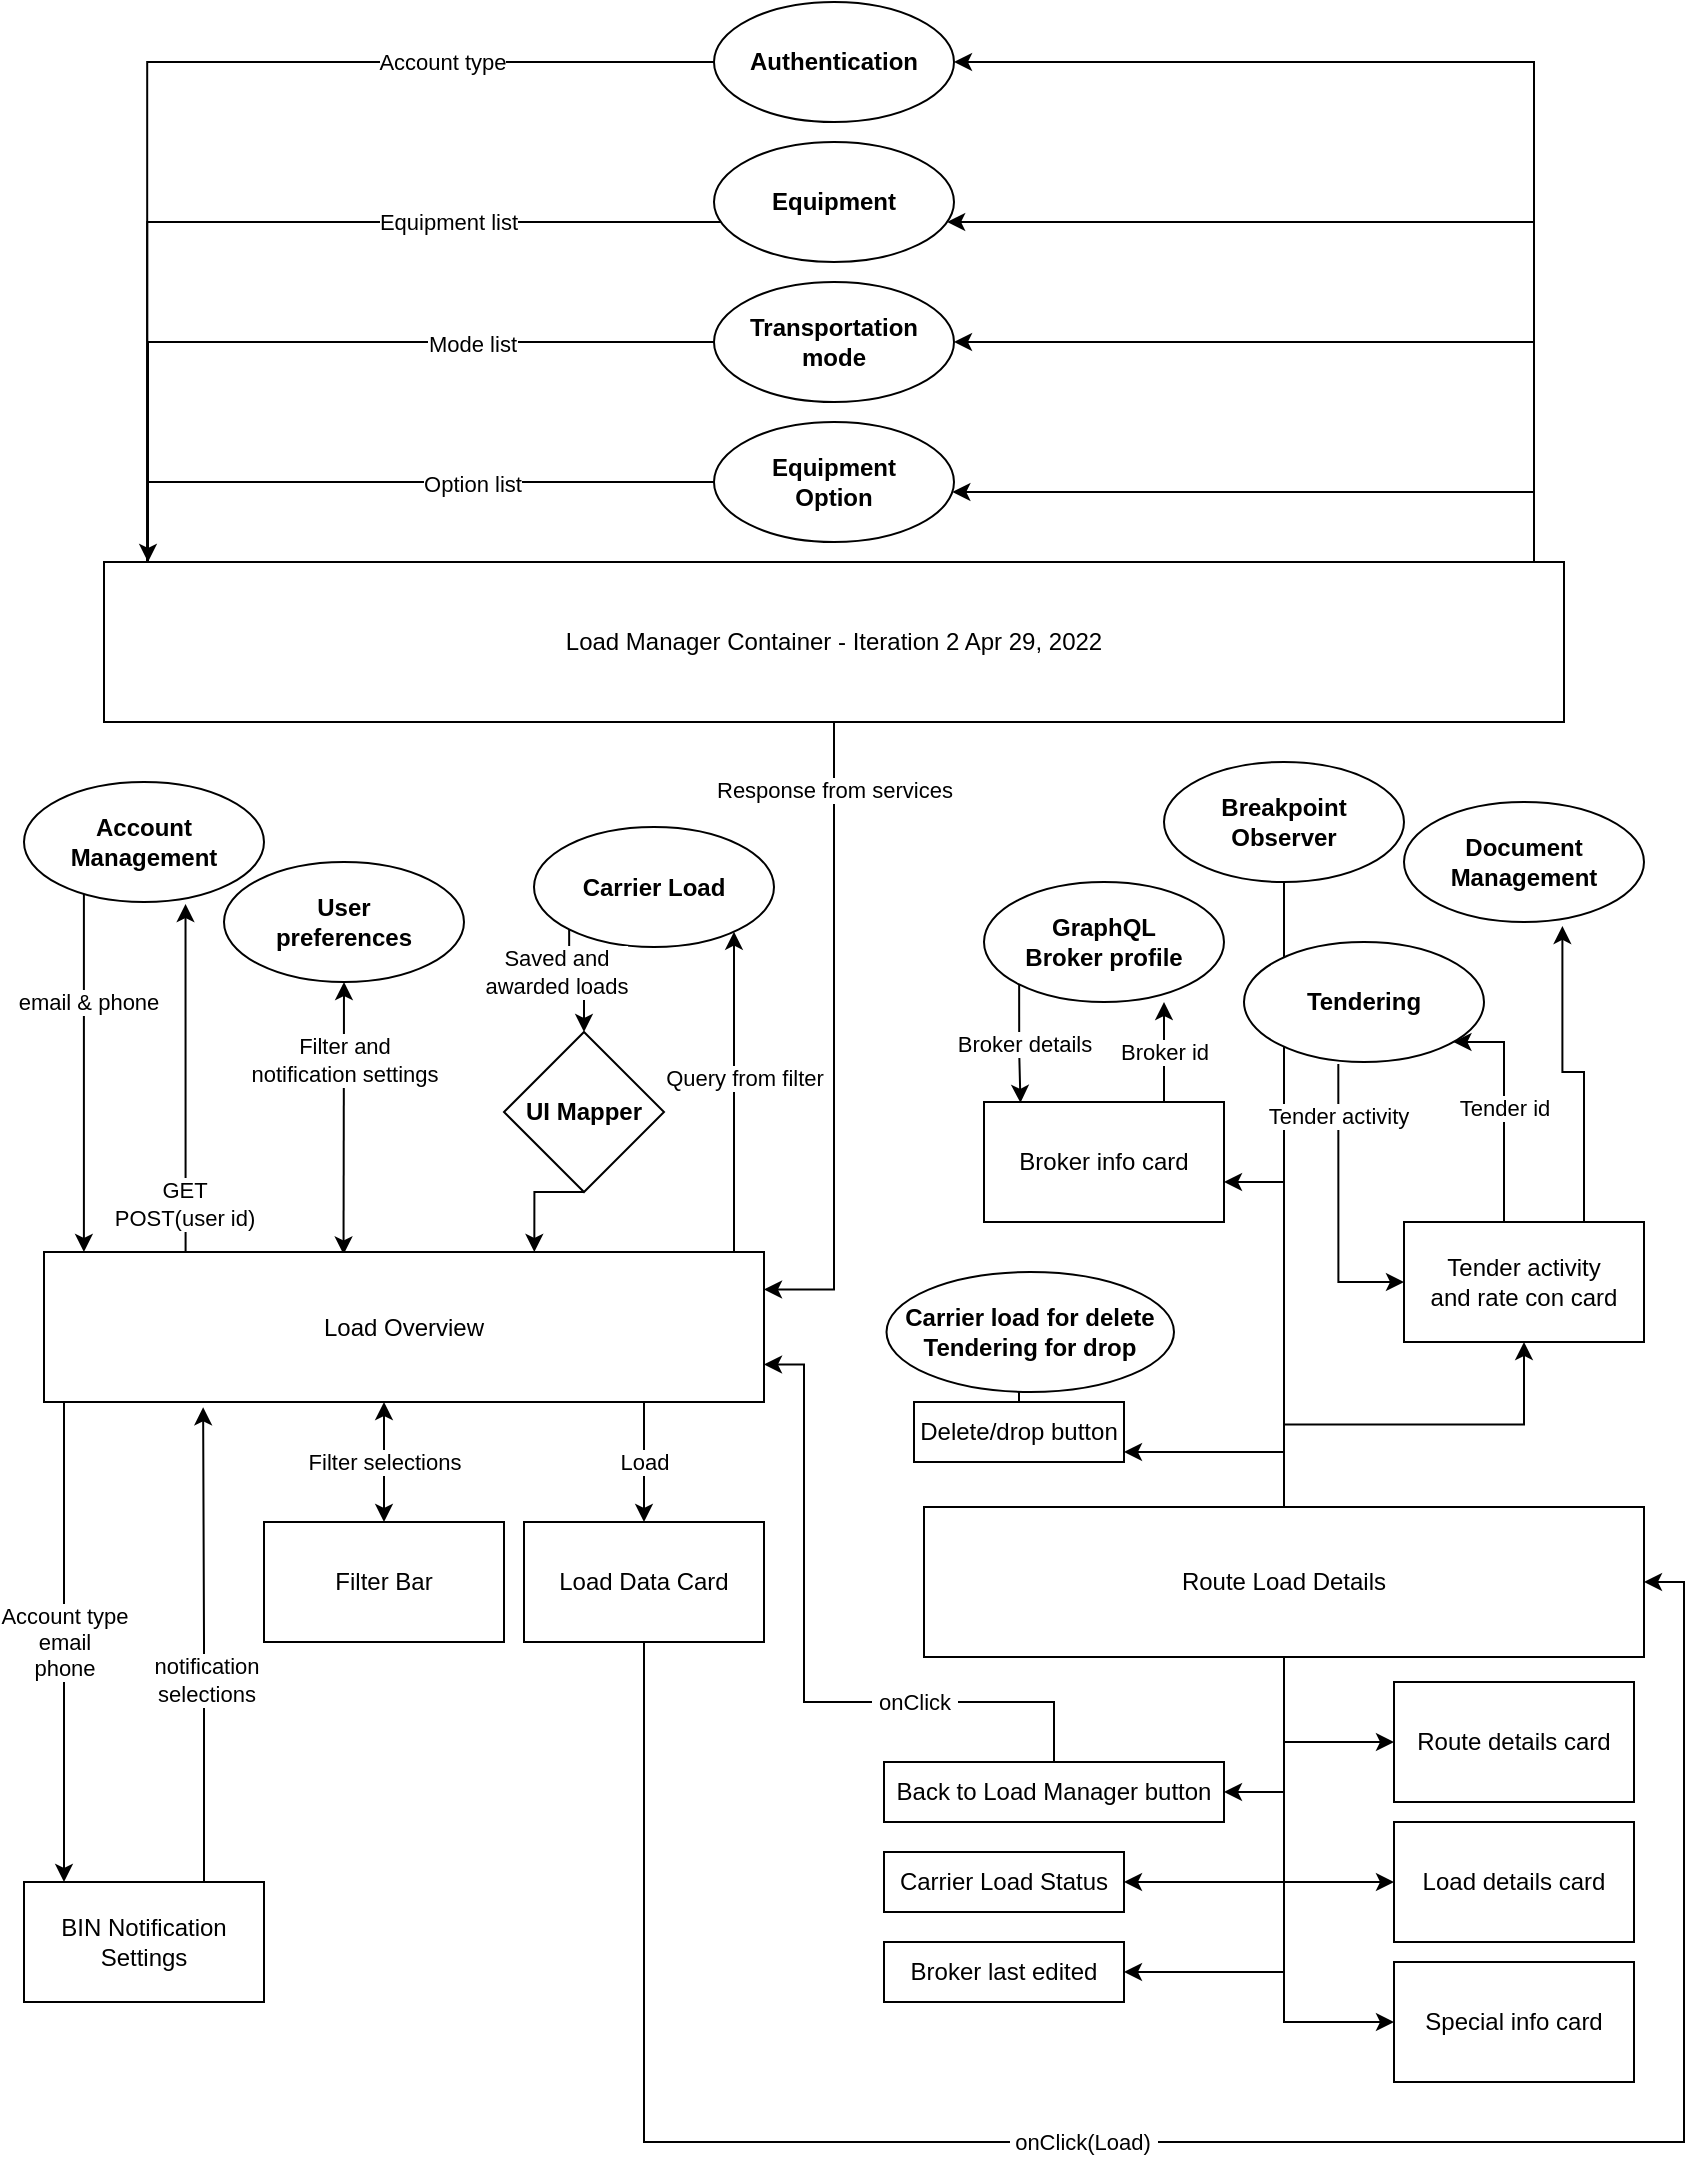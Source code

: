 <mxfile version="17.5.0" type="github">
  <diagram id="Wk8CYTFuplVzRF4KS6Ps" name="Page-1">
    <mxGraphModel dx="3954" dy="4553" grid="1" gridSize="10" guides="1" tooltips="1" connect="1" arrows="1" fold="1" page="1" pageScale="1" pageWidth="880" pageHeight="1100" math="0" shadow="0">
      <root>
        <mxCell id="0" />
        <mxCell id="1" parent="0" />
        <mxCell id="oiDm2V2c8ULBygZQ0j5M-10" style="edgeStyle=orthogonalEdgeStyle;orthogonalLoop=1;jettySize=auto;html=1;exitX=0;exitY=0.5;exitDx=0;exitDy=0;labelBorderColor=none;rounded=0;" edge="1" parent="1">
          <mxGeometry relative="1" as="geometry">
            <mxPoint x="-1673" y="-2940" as="targetPoint" />
            <Array as="points">
              <mxPoint x="-1673" y="-3050" />
            </Array>
            <mxPoint x="-1390" y="-3050" as="sourcePoint" />
          </mxGeometry>
        </mxCell>
        <mxCell id="oiDm2V2c8ULBygZQ0j5M-11" value="Option list" style="edgeLabel;html=1;align=center;verticalAlign=middle;resizable=0;points=[];labelBorderColor=none;rounded=0;" vertex="1" connectable="0" parent="oiDm2V2c8ULBygZQ0j5M-10">
          <mxGeometry x="-0.384" y="1" relative="1" as="geometry">
            <mxPoint as="offset" />
          </mxGeometry>
        </mxCell>
        <mxCell id="cnExMDElmopR4B2y_THm-6" value="" style="edgeStyle=orthogonalEdgeStyle;orthogonalLoop=1;jettySize=auto;html=1;labelBorderColor=none;rounded=0;" parent="1" target="cnExMDElmopR4B2y_THm-5" edge="1">
          <mxGeometry relative="1" as="geometry">
            <mxPoint x="-985" y="-2975" as="sourcePoint" />
            <Array as="points">
              <mxPoint x="-980" y="-2975" />
              <mxPoint x="-980" y="-3260" />
            </Array>
          </mxGeometry>
        </mxCell>
        <mxCell id="cnExMDElmopR4B2y_THm-9" value="" style="edgeStyle=orthogonalEdgeStyle;orthogonalLoop=1;jettySize=auto;html=1;labelBorderColor=none;rounded=0;" parent="1" target="cnExMDElmopR4B2y_THm-8" edge="1">
          <mxGeometry relative="1" as="geometry">
            <mxPoint x="-985" y="-2975" as="sourcePoint" />
            <Array as="points">
              <mxPoint x="-980" y="-2975" />
              <mxPoint x="-980" y="-3180" />
            </Array>
          </mxGeometry>
        </mxCell>
        <mxCell id="cnExMDElmopR4B2y_THm-11" value="" style="edgeStyle=orthogonalEdgeStyle;orthogonalLoop=1;jettySize=auto;html=1;labelBorderColor=none;rounded=0;" parent="1" source="cnExMDElmopR4B2y_THm-48" target="cnExMDElmopR4B2y_THm-10" edge="1">
          <mxGeometry relative="1" as="geometry">
            <mxPoint x="-985" y="-2975" as="sourcePoint" />
            <Array as="points">
              <mxPoint x="-980" y="-3120" />
            </Array>
          </mxGeometry>
        </mxCell>
        <mxCell id="cnExMDElmopR4B2y_THm-19" value="Account type" style="edgeStyle=orthogonalEdgeStyle;orthogonalLoop=1;jettySize=auto;html=1;exitX=0;exitY=0.5;exitDx=0;exitDy=0;entryX=0.054;entryY=-0.002;entryDx=0;entryDy=0;entryPerimeter=0;labelBorderColor=none;rounded=0;" parent="1" source="cnExMDElmopR4B2y_THm-5" edge="1">
          <mxGeometry x="-0.518" relative="1" as="geometry">
            <mxPoint x="-1673.42" y="-2976.57" as="targetPoint" />
            <Array as="points">
              <mxPoint x="-1673" y="-3260" />
            </Array>
            <mxPoint as="offset" />
          </mxGeometry>
        </mxCell>
        <mxCell id="cnExMDElmopR4B2y_THm-5" value="Authentication" style="ellipse;whiteSpace=wrap;html=1;fontStyle=1;startSize=23;rounded=0;labelBorderColor=none;" parent="1" vertex="1">
          <mxGeometry x="-1390" y="-3290" width="120" height="60" as="geometry" />
        </mxCell>
        <mxCell id="cnExMDElmopR4B2y_THm-20" value="Equipment list" style="edgeStyle=orthogonalEdgeStyle;orthogonalLoop=1;jettySize=auto;html=1;entryX=0.054;entryY=-0.002;entryDx=0;entryDy=0;entryPerimeter=0;labelBorderColor=none;rounded=0;" parent="1" source="cnExMDElmopR4B2y_THm-8" edge="1">
          <mxGeometry x="-0.444" relative="1" as="geometry">
            <mxPoint x="-1673.42" y="-2976.57" as="targetPoint" />
            <Array as="points">
              <mxPoint x="-1673" y="-3180" />
            </Array>
            <mxPoint as="offset" />
          </mxGeometry>
        </mxCell>
        <mxCell id="cnExMDElmopR4B2y_THm-8" value="Equipment" style="ellipse;whiteSpace=wrap;html=1;fontStyle=1;startSize=23;labelBorderColor=none;rounded=0;" parent="1" vertex="1">
          <mxGeometry x="-1390" y="-3220" width="120" height="60" as="geometry" />
        </mxCell>
        <mxCell id="cnExMDElmopR4B2y_THm-21" style="edgeStyle=orthogonalEdgeStyle;orthogonalLoop=1;jettySize=auto;html=1;exitX=0;exitY=0.5;exitDx=0;exitDy=0;labelBorderColor=none;rounded=0;" parent="1" source="cnExMDElmopR4B2y_THm-10" target="cnExMDElmopR4B2y_THm-48" edge="1">
          <mxGeometry relative="1" as="geometry">
            <mxPoint x="-1673.42" y="-2976.57" as="targetPoint" />
            <Array as="points">
              <mxPoint x="-1673" y="-3120" />
            </Array>
          </mxGeometry>
        </mxCell>
        <mxCell id="cnExMDElmopR4B2y_THm-23" value="Mode list" style="edgeLabel;html=1;align=center;verticalAlign=middle;resizable=0;points=[];labelBorderColor=none;rounded=0;" parent="cnExMDElmopR4B2y_THm-21" vertex="1" connectable="0">
          <mxGeometry x="-0.384" y="1" relative="1" as="geometry">
            <mxPoint as="offset" />
          </mxGeometry>
        </mxCell>
        <mxCell id="cnExMDElmopR4B2y_THm-10" value="Transportation mode" style="ellipse;whiteSpace=wrap;html=1;fontStyle=1;startSize=23;labelBorderColor=none;rounded=0;" parent="1" vertex="1">
          <mxGeometry x="-1390" y="-3150" width="120" height="60" as="geometry" />
        </mxCell>
        <mxCell id="cnExMDElmopR4B2y_THm-64" value="Response from services" style="edgeStyle=orthogonalEdgeStyle;orthogonalLoop=1;jettySize=auto;html=1;entryX=1;entryY=0.25;entryDx=0;entryDy=0;labelBorderColor=none;rounded=0;" parent="1" source="cnExMDElmopR4B2y_THm-48" target="cnExMDElmopR4B2y_THm-58" edge="1">
          <mxGeometry x="-0.787" relative="1" as="geometry">
            <mxPoint x="-1320" y="-2795" as="targetPoint" />
            <mxPoint as="offset" />
          </mxGeometry>
        </mxCell>
        <mxCell id="oiDm2V2c8ULBygZQ0j5M-8" value="" style="edgeStyle=orthogonalEdgeStyle;rounded=0;orthogonalLoop=1;jettySize=auto;html=1;" edge="1" parent="1" source="cnExMDElmopR4B2y_THm-48" target="oiDm2V2c8ULBygZQ0j5M-7">
          <mxGeometry relative="1" as="geometry">
            <Array as="points">
              <mxPoint x="-980" y="-3045" />
            </Array>
          </mxGeometry>
        </mxCell>
        <mxCell id="cnExMDElmopR4B2y_THm-48" value="Load Manager Container - Iteration 2 Apr 29, 2022" style="whiteSpace=wrap;html=1;labelBorderColor=none;rounded=0;" parent="1" vertex="1">
          <mxGeometry x="-1695" y="-3010" width="730" height="80" as="geometry" />
        </mxCell>
        <mxCell id="cnExMDElmopR4B2y_THm-50" value="" style="edgeStyle=orthogonalEdgeStyle;orthogonalLoop=1;jettySize=auto;html=1;exitX=0.25;exitY=0;exitDx=0;exitDy=0;entryX=0.673;entryY=1.017;entryDx=0;entryDy=0;entryPerimeter=0;labelBorderColor=none;rounded=0;" parent="1" source="cnExMDElmopR4B2y_THm-58" target="cnExMDElmopR4B2y_THm-49" edge="1">
          <mxGeometry relative="1" as="geometry">
            <mxPoint x="-1395" y="-2665" as="sourcePoint" />
            <Array as="points">
              <mxPoint x="-1654" y="-2665" />
            </Array>
          </mxGeometry>
        </mxCell>
        <mxCell id="cnExMDElmopR4B2y_THm-51" value="GET&lt;br&gt;POST(user id)" style="edgeLabel;html=1;align=center;verticalAlign=middle;resizable=0;points=[];labelBorderColor=none;rounded=0;" parent="cnExMDElmopR4B2y_THm-50" vertex="1" connectable="0">
          <mxGeometry x="-0.185" y="-1" relative="1" as="geometry">
            <mxPoint x="-2" y="35" as="offset" />
          </mxGeometry>
        </mxCell>
        <mxCell id="cnExMDElmopR4B2y_THm-52" value="User&lt;br&gt;preferences" style="ellipse;whiteSpace=wrap;html=1;fontStyle=1;startSize=23;labelBorderColor=none;rounded=0;" parent="1" vertex="1">
          <mxGeometry x="-1635" y="-2860" width="120" height="60" as="geometry" />
        </mxCell>
        <mxCell id="cnExMDElmopR4B2y_THm-53" value="Filter and &lt;br&gt;notification settings" style="endArrow=classic;startArrow=classic;html=1;entryX=0.5;entryY=1;entryDx=0;entryDy=0;exitX=0.416;exitY=0.016;exitDx=0;exitDy=0;exitPerimeter=0;labelBorderColor=none;rounded=0;" parent="1" source="cnExMDElmopR4B2y_THm-58" target="cnExMDElmopR4B2y_THm-52" edge="1">
          <mxGeometry x="0.429" width="50" height="50" relative="1" as="geometry">
            <mxPoint x="-1575" y="-2670" as="sourcePoint" />
            <mxPoint x="-1265" y="-2080" as="targetPoint" />
            <mxPoint as="offset" />
          </mxGeometry>
        </mxCell>
        <mxCell id="cnExMDElmopR4B2y_THm-54" style="edgeStyle=orthogonalEdgeStyle;orthogonalLoop=1;jettySize=auto;html=1;entryX=0.057;entryY=0.001;entryDx=0;entryDy=0;entryPerimeter=0;startArrow=none;labelBorderColor=none;rounded=0;" parent="1" source="cnExMDElmopR4B2y_THm-49" edge="1">
          <mxGeometry relative="1" as="geometry">
            <mxPoint x="-1655" y="-2780" as="sourcePoint" />
            <mxPoint x="-1705.05" y="-2665" as="targetPoint" />
            <Array as="points">
              <mxPoint x="-1705" y="-2880" />
            </Array>
          </mxGeometry>
        </mxCell>
        <mxCell id="cnExMDElmopR4B2y_THm-55" value="email &amp;amp; phone" style="edgeLabel;html=1;align=center;verticalAlign=middle;resizable=0;points=[];labelBorderColor=none;rounded=0;" parent="cnExMDElmopR4B2y_THm-54" vertex="1" connectable="0">
          <mxGeometry x="0.016" y="2" relative="1" as="geometry">
            <mxPoint y="-37" as="offset" />
          </mxGeometry>
        </mxCell>
        <mxCell id="cnExMDElmopR4B2y_THm-56" value="Load" style="edgeStyle=orthogonalEdgeStyle;orthogonalLoop=1;jettySize=auto;html=1;labelBorderColor=none;rounded=0;" parent="1" source="cnExMDElmopR4B2y_THm-58" target="cnExMDElmopR4B2y_THm-59" edge="1">
          <mxGeometry relative="1" as="geometry">
            <Array as="points">
              <mxPoint x="-1425" y="-2560" />
              <mxPoint x="-1425" y="-2560" />
            </Array>
          </mxGeometry>
        </mxCell>
        <mxCell id="lrARnm5NLb-NYOdKtYPf-4" value="" style="edgeStyle=orthogonalEdgeStyle;orthogonalLoop=1;jettySize=auto;html=1;labelBorderColor=none;rounded=0;" parent="1" source="cnExMDElmopR4B2y_THm-58" target="lrARnm5NLb-NYOdKtYPf-3" edge="1">
          <mxGeometry relative="1" as="geometry">
            <Array as="points">
              <mxPoint x="-1380" y="-2745" />
              <mxPoint x="-1380" y="-2745" />
            </Array>
          </mxGeometry>
        </mxCell>
        <mxCell id="lrARnm5NLb-NYOdKtYPf-6" value="Query from filter" style="edgeLabel;html=1;align=center;verticalAlign=middle;resizable=0;points=[];labelBorderColor=none;rounded=0;" parent="lrARnm5NLb-NYOdKtYPf-4" vertex="1" connectable="0">
          <mxGeometry x="0.39" y="-1" relative="1" as="geometry">
            <mxPoint x="4" y="24" as="offset" />
          </mxGeometry>
        </mxCell>
        <mxCell id="cnExMDElmopR4B2y_THm-58" value="Load Overview" style="whiteSpace=wrap;html=1;labelBorderColor=none;rounded=0;" parent="1" vertex="1">
          <mxGeometry x="-1725" y="-2665" width="360" height="75" as="geometry" />
        </mxCell>
        <mxCell id="pYojQuFsTAhcBzXc673M-1" style="edgeStyle=orthogonalEdgeStyle;orthogonalLoop=1;jettySize=auto;html=1;exitX=0.5;exitY=1;exitDx=0;exitDy=0;entryX=1;entryY=0.5;entryDx=0;entryDy=0;labelBorderColor=none;rounded=0;" parent="1" source="cnExMDElmopR4B2y_THm-59" target="cnExMDElmopR4B2y_THm-71" edge="1">
          <mxGeometry relative="1" as="geometry">
            <Array as="points">
              <mxPoint x="-1425" y="-2220" />
              <mxPoint x="-905" y="-2220" />
              <mxPoint x="-905" y="-2500" />
            </Array>
          </mxGeometry>
        </mxCell>
        <mxCell id="pYojQuFsTAhcBzXc673M-2" value="&amp;nbsp;onClick(Load)&amp;nbsp;" style="edgeLabel;html=1;align=center;verticalAlign=middle;resizable=0;points=[];labelBorderColor=none;rounded=0;" parent="pYojQuFsTAhcBzXc673M-1" vertex="1" connectable="0">
          <mxGeometry x="-0.123" relative="1" as="geometry">
            <mxPoint as="offset" />
          </mxGeometry>
        </mxCell>
        <mxCell id="cnExMDElmopR4B2y_THm-59" value="Load Data Card" style="whiteSpace=wrap;html=1;labelBorderColor=none;rounded=0;" parent="1" vertex="1">
          <mxGeometry x="-1485" y="-2530" width="120" height="60" as="geometry" />
        </mxCell>
        <mxCell id="cnExMDElmopR4B2y_THm-60" value="Filter Bar" style="whiteSpace=wrap;html=1;labelBorderColor=none;rounded=0;" parent="1" vertex="1">
          <mxGeometry x="-1615" y="-2530" width="120" height="60" as="geometry" />
        </mxCell>
        <mxCell id="cnExMDElmopR4B2y_THm-68" style="edgeStyle=orthogonalEdgeStyle;orthogonalLoop=1;jettySize=auto;html=1;exitX=0.75;exitY=0;exitDx=0;exitDy=0;entryX=0.221;entryY=1.035;entryDx=0;entryDy=0;entryPerimeter=0;labelBorderColor=none;rounded=0;" parent="1" source="cnExMDElmopR4B2y_THm-61" target="cnExMDElmopR4B2y_THm-58" edge="1">
          <mxGeometry relative="1" as="geometry" />
        </mxCell>
        <mxCell id="cnExMDElmopR4B2y_THm-69" value="notification&lt;br&gt;selections" style="edgeLabel;html=1;align=center;verticalAlign=middle;resizable=0;points=[];labelBorderColor=none;rounded=0;" parent="cnExMDElmopR4B2y_THm-68" vertex="1" connectable="0">
          <mxGeometry x="-0.154" y="-1" relative="1" as="geometry">
            <mxPoint y="-1" as="offset" />
          </mxGeometry>
        </mxCell>
        <mxCell id="cnExMDElmopR4B2y_THm-61" value="BIN Notification Settings" style="whiteSpace=wrap;html=1;labelBorderColor=none;rounded=0;" parent="1" vertex="1">
          <mxGeometry x="-1735" y="-2350" width="120" height="60" as="geometry" />
        </mxCell>
        <mxCell id="cnExMDElmopR4B2y_THm-62" value="Account type&lt;br&gt;email&lt;br&gt;phone" style="edgeStyle=orthogonalEdgeStyle;orthogonalLoop=1;jettySize=auto;html=1;labelBorderColor=none;rounded=0;" parent="1" source="cnExMDElmopR4B2y_THm-58" target="cnExMDElmopR4B2y_THm-61" edge="1">
          <mxGeometry relative="1" as="geometry">
            <Array as="points">
              <mxPoint x="-1715" y="-2470" />
              <mxPoint x="-1715" y="-2470" />
            </Array>
          </mxGeometry>
        </mxCell>
        <mxCell id="cnExMDElmopR4B2y_THm-67" value="" style="endArrow=classic;startArrow=classic;html=1;exitX=0.5;exitY=0;exitDx=0;exitDy=0;labelBorderColor=none;rounded=0;" parent="1" source="cnExMDElmopR4B2y_THm-60" edge="1">
          <mxGeometry width="50" height="50" relative="1" as="geometry">
            <mxPoint x="-1315" y="-2540" as="sourcePoint" />
            <mxPoint x="-1555" y="-2590" as="targetPoint" />
          </mxGeometry>
        </mxCell>
        <mxCell id="cnExMDElmopR4B2y_THm-70" value="Filter selections" style="edgeLabel;html=1;align=center;verticalAlign=middle;resizable=0;points=[];labelBorderColor=none;rounded=0;" parent="cnExMDElmopR4B2y_THm-67" vertex="1" connectable="0">
          <mxGeometry x="-0.153" y="-1" relative="1" as="geometry">
            <mxPoint x="-1" y="-5" as="offset" />
          </mxGeometry>
        </mxCell>
        <mxCell id="cnExMDElmopR4B2y_THm-80" value="" style="edgeStyle=orthogonalEdgeStyle;orthogonalLoop=1;jettySize=auto;html=1;labelBorderColor=none;rounded=0;" parent="1" source="cnExMDElmopR4B2y_THm-71" target="cnExMDElmopR4B2y_THm-79" edge="1">
          <mxGeometry relative="1" as="geometry">
            <Array as="points">
              <mxPoint x="-1105" y="-2395" />
            </Array>
          </mxGeometry>
        </mxCell>
        <mxCell id="cnExMDElmopR4B2y_THm-86" value="" style="edgeStyle=orthogonalEdgeStyle;orthogonalLoop=1;jettySize=auto;html=1;labelBorderColor=none;rounded=0;" parent="1" source="cnExMDElmopR4B2y_THm-71" target="cnExMDElmopR4B2y_THm-85" edge="1">
          <mxGeometry relative="1" as="geometry">
            <Array as="points">
              <mxPoint x="-1105" y="-2350" />
            </Array>
          </mxGeometry>
        </mxCell>
        <mxCell id="cnExMDElmopR4B2y_THm-88" value="" style="edgeStyle=orthogonalEdgeStyle;orthogonalLoop=1;jettySize=auto;html=1;labelBorderColor=none;rounded=0;" parent="1" source="cnExMDElmopR4B2y_THm-71" target="cnExMDElmopR4B2y_THm-87" edge="1">
          <mxGeometry relative="1" as="geometry">
            <Array as="points">
              <mxPoint x="-1105" y="-2280" />
            </Array>
          </mxGeometry>
        </mxCell>
        <mxCell id="cnExMDElmopR4B2y_THm-92" value="" style="edgeStyle=orthogonalEdgeStyle;orthogonalLoop=1;jettySize=auto;html=1;labelBorderColor=none;rounded=0;" parent="1" source="cnExMDElmopR4B2y_THm-71" target="cnExMDElmopR4B2y_THm-91" edge="1">
          <mxGeometry relative="1" as="geometry">
            <Array as="points">
              <mxPoint x="-1105" y="-2350" />
            </Array>
          </mxGeometry>
        </mxCell>
        <mxCell id="cnExMDElmopR4B2y_THm-94" value="" style="edgeStyle=orthogonalEdgeStyle;orthogonalLoop=1;jettySize=auto;html=1;labelBorderColor=none;rounded=0;" parent="1" source="cnExMDElmopR4B2y_THm-71" target="cnExMDElmopR4B2y_THm-93" edge="1">
          <mxGeometry relative="1" as="geometry">
            <Array as="points">
              <mxPoint x="-1105" y="-2305" />
            </Array>
          </mxGeometry>
        </mxCell>
        <mxCell id="cnExMDElmopR4B2y_THm-96" value="" style="edgeStyle=orthogonalEdgeStyle;orthogonalLoop=1;jettySize=auto;html=1;labelBorderColor=none;rounded=0;" parent="1" source="cnExMDElmopR4B2y_THm-71" target="cnExMDElmopR4B2y_THm-95" edge="1">
          <mxGeometry relative="1" as="geometry">
            <Array as="points">
              <mxPoint x="-1105" y="-2420" />
            </Array>
          </mxGeometry>
        </mxCell>
        <mxCell id="cnExMDElmopR4B2y_THm-100" value="" style="edgeStyle=orthogonalEdgeStyle;orthogonalLoop=1;jettySize=auto;html=1;labelBorderColor=none;rounded=0;" parent="1" source="cnExMDElmopR4B2y_THm-71" target="cnExMDElmopR4B2y_THm-99" edge="1">
          <mxGeometry relative="1" as="geometry">
            <Array as="points">
              <mxPoint x="-1105" y="-2565" />
            </Array>
          </mxGeometry>
        </mxCell>
        <mxCell id="cnExMDElmopR4B2y_THm-106" value="" style="edgeStyle=orthogonalEdgeStyle;orthogonalLoop=1;jettySize=auto;html=1;labelBorderColor=none;rounded=0;" parent="1" source="cnExMDElmopR4B2y_THm-71" target="cnExMDElmopR4B2y_THm-105" edge="1">
          <mxGeometry relative="1" as="geometry">
            <Array as="points">
              <mxPoint x="-1105" y="-2700" />
            </Array>
          </mxGeometry>
        </mxCell>
        <mxCell id="cnExMDElmopR4B2y_THm-114" value="" style="edgeStyle=orthogonalEdgeStyle;orthogonalLoop=1;jettySize=auto;html=1;labelBorderColor=none;rounded=0;" parent="1" source="cnExMDElmopR4B2y_THm-71" target="cnExMDElmopR4B2y_THm-113" edge="1">
          <mxGeometry relative="1" as="geometry" />
        </mxCell>
        <mxCell id="wkCZwz8PH5lPq301qA7b-2" value="" style="edgeStyle=orthogonalEdgeStyle;rounded=0;orthogonalLoop=1;jettySize=auto;html=1;" parent="1" source="cnExMDElmopR4B2y_THm-71" edge="1">
          <mxGeometry relative="1" as="geometry">
            <mxPoint x="-1105" y="-2860" as="targetPoint" />
          </mxGeometry>
        </mxCell>
        <mxCell id="cnExMDElmopR4B2y_THm-71" value="Route Load Details" style="whiteSpace=wrap;html=1;labelBorderColor=none;rounded=0;" parent="1" vertex="1">
          <mxGeometry x="-1285" y="-2537.5" width="360" height="75" as="geometry" />
        </mxCell>
        <mxCell id="cnExMDElmopR4B2y_THm-97" style="edgeStyle=orthogonalEdgeStyle;orthogonalLoop=1;jettySize=auto;html=1;exitX=0.5;exitY=0;exitDx=0;exitDy=0;entryX=1;entryY=0.75;entryDx=0;entryDy=0;labelBorderColor=none;rounded=0;" parent="1" source="cnExMDElmopR4B2y_THm-79" target="cnExMDElmopR4B2y_THm-58" edge="1">
          <mxGeometry relative="1" as="geometry">
            <Array as="points">
              <mxPoint x="-1220" y="-2440" />
              <mxPoint x="-1345" y="-2440" />
              <mxPoint x="-1345" y="-2609" />
            </Array>
          </mxGeometry>
        </mxCell>
        <mxCell id="cnExMDElmopR4B2y_THm-98" value="&amp;nbsp;onClick&amp;nbsp;" style="edgeLabel;html=1;align=center;verticalAlign=middle;resizable=0;points=[];labelBorderColor=none;rounded=0;" parent="cnExMDElmopR4B2y_THm-97" vertex="1" connectable="0">
          <mxGeometry x="-0.425" y="1" relative="1" as="geometry">
            <mxPoint x="-1" y="-1" as="offset" />
          </mxGeometry>
        </mxCell>
        <mxCell id="cnExMDElmopR4B2y_THm-79" value="Back to Load Manager button" style="whiteSpace=wrap;html=1;labelBorderColor=none;rounded=0;" parent="1" vertex="1">
          <mxGeometry x="-1305" y="-2410" width="170" height="30" as="geometry" />
        </mxCell>
        <mxCell id="cnExMDElmopR4B2y_THm-85" value="Load details card" style="whiteSpace=wrap;html=1;labelBorderColor=none;rounded=0;" parent="1" vertex="1">
          <mxGeometry x="-1050" y="-2380" width="120" height="60" as="geometry" />
        </mxCell>
        <mxCell id="cnExMDElmopR4B2y_THm-87" value="Special info card" style="whiteSpace=wrap;html=1;labelBorderColor=none;rounded=0;" parent="1" vertex="1">
          <mxGeometry x="-1050" y="-2310" width="120" height="60" as="geometry" />
        </mxCell>
        <mxCell id="cnExMDElmopR4B2y_THm-91" value="Carrier Load Status" style="whiteSpace=wrap;html=1;labelBorderColor=none;rounded=0;" parent="1" vertex="1">
          <mxGeometry x="-1305" y="-2365" width="120" height="30" as="geometry" />
        </mxCell>
        <mxCell id="cnExMDElmopR4B2y_THm-93" value="Broker last edited" style="whiteSpace=wrap;html=1;labelBorderColor=none;rounded=0;" parent="1" vertex="1">
          <mxGeometry x="-1305" y="-2320" width="120" height="30" as="geometry" />
        </mxCell>
        <mxCell id="cnExMDElmopR4B2y_THm-95" value="Route details card" style="whiteSpace=wrap;html=1;labelBorderColor=none;rounded=0;" parent="1" vertex="1">
          <mxGeometry x="-1050" y="-2450" width="120" height="60" as="geometry" />
        </mxCell>
        <mxCell id="cnExMDElmopR4B2y_THm-102" value="" style="edgeStyle=orthogonalEdgeStyle;orthogonalLoop=1;jettySize=auto;html=1;labelBorderColor=none;rounded=0;" parent="1" source="cnExMDElmopR4B2y_THm-99" edge="1">
          <mxGeometry relative="1" as="geometry">
            <mxPoint x="-1231.875" y="-2605" as="targetPoint" />
          </mxGeometry>
        </mxCell>
        <mxCell id="cnExMDElmopR4B2y_THm-99" value="Delete/drop button" style="whiteSpace=wrap;html=1;labelBorderColor=none;rounded=0;" parent="1" vertex="1">
          <mxGeometry x="-1290" y="-2590" width="105" height="30" as="geometry" />
        </mxCell>
        <mxCell id="cnExMDElmopR4B2y_THm-101" value="&lt;b&gt;Carrier load for delete&lt;br&gt;Tendering for drop&lt;/b&gt;" style="ellipse;whiteSpace=wrap;html=1;labelBorderColor=none;rounded=0;" parent="1" vertex="1">
          <mxGeometry x="-1303.75" y="-2655" width="143.75" height="60" as="geometry" />
        </mxCell>
        <mxCell id="cnExMDElmopR4B2y_THm-110" value="Broker id" style="edgeStyle=orthogonalEdgeStyle;orthogonalLoop=1;jettySize=auto;html=1;exitX=0.75;exitY=0;exitDx=0;exitDy=0;entryX=0.75;entryY=1;entryDx=0;entryDy=0;entryPerimeter=0;labelBorderColor=none;rounded=0;" parent="1" source="cnExMDElmopR4B2y_THm-105" target="cnExMDElmopR4B2y_THm-107" edge="1">
          <mxGeometry relative="1" as="geometry" />
        </mxCell>
        <mxCell id="cnExMDElmopR4B2y_THm-105" value="Broker info card" style="whiteSpace=wrap;html=1;labelBorderColor=none;rounded=0;" parent="1" vertex="1">
          <mxGeometry x="-1255" y="-2740" width="120" height="60" as="geometry" />
        </mxCell>
        <mxCell id="cnExMDElmopR4B2y_THm-111" style="edgeStyle=orthogonalEdgeStyle;orthogonalLoop=1;jettySize=auto;html=1;exitX=0;exitY=1;exitDx=0;exitDy=0;entryX=0.152;entryY=0.007;entryDx=0;entryDy=0;entryPerimeter=0;labelBorderColor=none;rounded=0;" parent="1" source="cnExMDElmopR4B2y_THm-107" target="cnExMDElmopR4B2y_THm-105" edge="1">
          <mxGeometry relative="1" as="geometry" />
        </mxCell>
        <mxCell id="cnExMDElmopR4B2y_THm-112" value="Broker details" style="edgeLabel;html=1;align=center;verticalAlign=middle;resizable=0;points=[];labelBorderColor=none;rounded=0;" parent="cnExMDElmopR4B2y_THm-111" vertex="1" connectable="0">
          <mxGeometry x="0.009" y="2" relative="1" as="geometry">
            <mxPoint as="offset" />
          </mxGeometry>
        </mxCell>
        <mxCell id="cnExMDElmopR4B2y_THm-107" value="&lt;b&gt;GraphQL&lt;br&gt;Broker profile&lt;/b&gt;" style="ellipse;whiteSpace=wrap;html=1;labelBorderColor=none;rounded=0;" parent="1" vertex="1">
          <mxGeometry x="-1255" y="-2850" width="120" height="60" as="geometry" />
        </mxCell>
        <mxCell id="cnExMDElmopR4B2y_THm-117" value="Tender id" style="edgeStyle=orthogonalEdgeStyle;orthogonalLoop=1;jettySize=auto;html=1;labelBorderColor=none;rounded=0;" parent="1" source="cnExMDElmopR4B2y_THm-113" target="cnExMDElmopR4B2y_THm-116" edge="1">
          <mxGeometry relative="1" as="geometry">
            <Array as="points">
              <mxPoint x="-995" y="-2770" />
            </Array>
          </mxGeometry>
        </mxCell>
        <mxCell id="cnExMDElmopR4B2y_THm-122" style="edgeStyle=orthogonalEdgeStyle;orthogonalLoop=1;jettySize=auto;html=1;exitX=0.75;exitY=0;exitDx=0;exitDy=0;entryX=0.66;entryY=1.033;entryDx=0;entryDy=0;entryPerimeter=0;labelBorderColor=none;rounded=0;" parent="1" source="cnExMDElmopR4B2y_THm-113" target="cnExMDElmopR4B2y_THm-118" edge="1">
          <mxGeometry relative="1" as="geometry" />
        </mxCell>
        <mxCell id="cnExMDElmopR4B2y_THm-113" value="Tender activity&lt;br&gt;and rate con card" style="whiteSpace=wrap;html=1;labelBorderColor=none;rounded=0;" parent="1" vertex="1">
          <mxGeometry x="-1045" y="-2680" width="120" height="60" as="geometry" />
        </mxCell>
        <mxCell id="cnExMDElmopR4B2y_THm-120" style="edgeStyle=orthogonalEdgeStyle;orthogonalLoop=1;jettySize=auto;html=1;entryX=0;entryY=0.5;entryDx=0;entryDy=0;exitX=0.393;exitY=1.017;exitDx=0;exitDy=0;exitPerimeter=0;labelBorderColor=none;rounded=0;" parent="1" source="cnExMDElmopR4B2y_THm-116" target="cnExMDElmopR4B2y_THm-113" edge="1">
          <mxGeometry relative="1" as="geometry" />
        </mxCell>
        <mxCell id="cnExMDElmopR4B2y_THm-121" value="Tender activity" style="edgeLabel;html=1;align=center;verticalAlign=middle;resizable=0;points=[];labelBorderColor=none;rounded=0;" parent="cnExMDElmopR4B2y_THm-120" vertex="1" connectable="0">
          <mxGeometry x="-0.63" relative="1" as="geometry">
            <mxPoint as="offset" />
          </mxGeometry>
        </mxCell>
        <mxCell id="cnExMDElmopR4B2y_THm-116" value="&lt;b&gt;Tendering&lt;/b&gt;" style="ellipse;whiteSpace=wrap;html=1;labelBorderColor=none;rounded=0;" parent="1" vertex="1">
          <mxGeometry x="-1125" y="-2820" width="120" height="60" as="geometry" />
        </mxCell>
        <mxCell id="cnExMDElmopR4B2y_THm-118" value="&lt;b&gt;Document&lt;br&gt;Management&lt;/b&gt;" style="ellipse;whiteSpace=wrap;html=1;labelBorderColor=none;rounded=0;" parent="1" vertex="1">
          <mxGeometry x="-1045" y="-2890" width="120" height="60" as="geometry" />
        </mxCell>
        <mxCell id="cnExMDElmopR4B2y_THm-49" value="Account&lt;br&gt;Management" style="ellipse;whiteSpace=wrap;html=1;fontStyle=1;startSize=23;labelBorderColor=none;rounded=0;" parent="1" vertex="1">
          <mxGeometry x="-1735" y="-2900" width="120" height="60" as="geometry" />
        </mxCell>
        <mxCell id="pYojQuFsTAhcBzXc673M-8" style="edgeStyle=orthogonalEdgeStyle;rounded=0;orthogonalLoop=1;jettySize=auto;html=1;exitX=0;exitY=1;exitDx=0;exitDy=0;entryX=0.5;entryY=0;entryDx=0;entryDy=0;labelBorderColor=none;" parent="1" source="lrARnm5NLb-NYOdKtYPf-3" target="pYojQuFsTAhcBzXc673M-3" edge="1">
          <mxGeometry relative="1" as="geometry" />
        </mxCell>
        <mxCell id="lrARnm5NLb-NYOdKtYPf-3" value="&lt;b&gt;Carrier Load&lt;/b&gt;" style="ellipse;whiteSpace=wrap;html=1;labelBorderColor=none;rounded=0;" parent="1" vertex="1">
          <mxGeometry x="-1480" y="-2877.5" width="120" height="60" as="geometry" />
        </mxCell>
        <mxCell id="pYojQuFsTAhcBzXc673M-9" style="edgeStyle=orthogonalEdgeStyle;rounded=0;orthogonalLoop=1;jettySize=auto;html=1;exitX=0.5;exitY=1;exitDx=0;exitDy=0;entryX=0.681;entryY=0;entryDx=0;entryDy=0;entryPerimeter=0;labelBorderColor=none;" parent="1" source="pYojQuFsTAhcBzXc673M-3" target="cnExMDElmopR4B2y_THm-58" edge="1">
          <mxGeometry relative="1" as="geometry" />
        </mxCell>
        <mxCell id="pYojQuFsTAhcBzXc673M-10" value="Saved and&lt;br&gt;awarded loads" style="edgeLabel;html=1;align=center;verticalAlign=middle;resizable=0;points=[];labelBorderColor=none;rounded=0;" parent="pYojQuFsTAhcBzXc673M-9" vertex="1" connectable="0">
          <mxGeometry x="-0.175" relative="1" as="geometry">
            <mxPoint x="8" y="-110" as="offset" />
          </mxGeometry>
        </mxCell>
        <mxCell id="pYojQuFsTAhcBzXc673M-3" value="&lt;b&gt;UI Mapper&lt;/b&gt;" style="rhombus;whiteSpace=wrap;html=1;labelBorderColor=none;rounded=0;" parent="1" vertex="1">
          <mxGeometry x="-1495" y="-2775" width="80" height="80" as="geometry" />
        </mxCell>
        <mxCell id="wkCZwz8PH5lPq301qA7b-1" value="&lt;b&gt;Breakpoint&lt;/b&gt; &lt;b&gt;Observer&lt;/b&gt;" style="ellipse;whiteSpace=wrap;html=1;labelBorderColor=none;rounded=0;" parent="1" vertex="1">
          <mxGeometry x="-1165" y="-2910" width="120" height="60" as="geometry" />
        </mxCell>
        <mxCell id="oiDm2V2c8ULBygZQ0j5M-7" value="&lt;b&gt;Equipment&lt;br&gt;Option&lt;/b&gt;" style="ellipse;whiteSpace=wrap;html=1;labelBorderColor=none;rounded=0;" vertex="1" parent="1">
          <mxGeometry x="-1390" y="-3080" width="120" height="60" as="geometry" />
        </mxCell>
      </root>
    </mxGraphModel>
  </diagram>
</mxfile>
